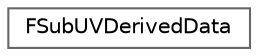 digraph "Graphical Class Hierarchy"
{
 // INTERACTIVE_SVG=YES
 // LATEX_PDF_SIZE
  bgcolor="transparent";
  edge [fontname=Helvetica,fontsize=10,labelfontname=Helvetica,labelfontsize=10];
  node [fontname=Helvetica,fontsize=10,shape=box,height=0.2,width=0.4];
  rankdir="LR";
  Node0 [id="Node000000",label="FSubUVDerivedData",height=0.2,width=0.4,color="grey40", fillcolor="white", style="filled",URL="$d4/de7/classFSubUVDerivedData.html",tooltip="More bounding vertices results in reduced overdraw, but adds more triangle overhead."];
}
